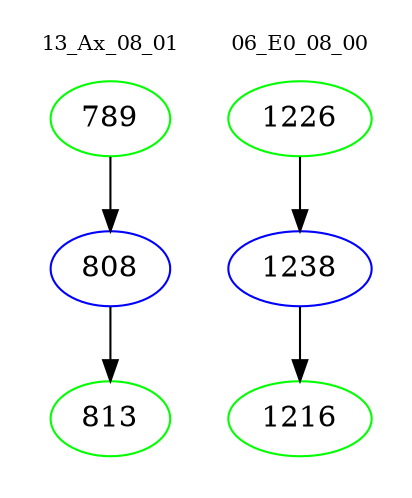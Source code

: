 digraph{
subgraph cluster_0 {
color = white
label = "13_Ax_08_01";
fontsize=10;
T0_789 [label="789", color="green"]
T0_789 -> T0_808 [color="black"]
T0_808 [label="808", color="blue"]
T0_808 -> T0_813 [color="black"]
T0_813 [label="813", color="green"]
}
subgraph cluster_1 {
color = white
label = "06_E0_08_00";
fontsize=10;
T1_1226 [label="1226", color="green"]
T1_1226 -> T1_1238 [color="black"]
T1_1238 [label="1238", color="blue"]
T1_1238 -> T1_1216 [color="black"]
T1_1216 [label="1216", color="green"]
}
}
